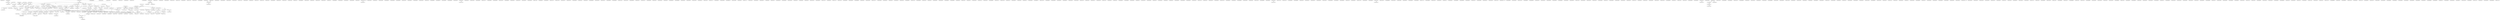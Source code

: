 strict digraph G {
  1 [ label="Routine: F53C : F540" ];
  2 [ label="Routine: E40F : E41F" ];
  3 [ label="Routine: E2A2 : E2DC" ];
  4 [ label="Routine: E2FB : E3F9" ];
  5 [ label="Routine: A9C5 : AA04" ];
  6 [ label="Routine: A7C9 : A7D7" ];
  7 [ label="Routine: A8C8 : A8E0" ];
  8 [ label="Unknown: B99F : B99E" ];
  9 [ label="Unknown: 68D7 : 68D6" ];
  10 [ label="Routine: ACF8 : ACFB" ];
  11 [ label="Routine: CAC9 : CACD" ];
  12 [ label="Routine: C452 : C464" ];
  13 [ label="Unknown: 6920 : 691F" ];
  14 [ label="Routine: A387 : A38B" ];
  15 [ label="Unknown: B2E5 : B2E6" ];
  16 [ label="Routine: B99F : BA5C" ];
  17 [ label="Routine: B984 : B998" ];
  18 [ label="Routine: BA60 : BA6B" ];
  19 [ label="Routine: BAC3 : BAF6" ];
  20 [ label="Unknown: A103 : A107" ];
  21 [ label="Routine: A96F : A9B6" ];
  22 [ label="Unknown: F43D : F4B6" ];
  23 [ label="Unknown: C47A : C47A" ];
  24 [ label="Routine: C672 : C685" ];
  25 [ label="Routine: E44E : E46F" ];
  26 [ label="Routine: E555 : E55E" ];
  27 [ label="Unknown: F08F : F090" ];
  28 [ label="Routine: C467 : C469" ];
  29 [ label="Unknown: C78B : C78A" ];
  30 [ label="Unknown: AB89 : AB9F" ];
  31 [ label="Routine: BCAA : BCDD" ];
  32 [ label="Routine: BC02 : BC7A" ];
  33 [ label="Routine: 7D26 : 7D98" ];
  34 [ label="Routine: A10B : A12E" ];
  35 [ label="Routine: 9D7B : 9DD4" ];
  36 [ label="null" ];
  37 [ label="Unknown: A84D : A84C" ];
  38 [ label="Routine: A8A2 : A8C7" ];
  39 [ label="Routine: B2E7 : B32C" ];
  40 [ label="Routine: A8F4 : A91E" ];
  41 [ label="Unknown: C9DA : C9D9" ];
  42 [ label="Unknown: C42B : C42B" ];
  43 [ label="Routine: AA8D : AAB1" ];
  44 [ label="Routine: A819 : A84C" ];
  45 [ label="Unknown: 7CE9 : 7CE8" ];
  46 [ label="Routine: C7B0 : C7B8" ];
  47 [ label="Unknown: F51F : F51E" ];
  48 [ label="Routine: AFFE : B009" ];
  49 [ label="Routine: C425 : C42A" ];
  50 [ label="Routine: 69C9 : 69DB" ];
  51 [ label="Routine: 6936 : 694D" ];
  52 [ label="Routine: C5D3 : C5F1" ];
  53 [ label="Routine: 9F7D : 9F80" ];
  54 [ label="Routine: F28E : F2AC" ];
  55 [ label="Routine: A09E : A0AF" ];
  56 [ label="Routine: C518 : C54D" ];
  57 [ label="Routine: AFC4 : AFFB" ];
  58 [ label="Routine: B14C : B192" ];
  59 [ label="Routine: C48E : C4C9" ];
  60 [ label="Routine: E420 : E44D" ];
  61 [ label="Routine: F41C : F427" ];
  62 [ label="Routine: F271 : F279" ];
  63 [ label="Routine: A3BB : A3CF" ];
  64 [ label="Routine: A33F : A350" ];
  65 [ label="Routine: C651 : C663" ];
  66 [ label="Routine: A3DF : A3F2" ];
  67 [ label="Unknown: AC69 : AC68" ];
  68 [ label="Unknown: B677 : B676" ];
  69 [ label="Unknown: B71B : B71A" ];
  70 [ label="Routine: B88A : B88E" ];
  71 [ label="Routine: A91F : A93A" ];
  72 [ label="Routine: A9A0 : A9AC" ];
  73 [ label="Routine: B0F2 : B0F7" ];
  74 [ label="Unknown: E3FA : E40E" ];
  75 [ label="Routine: C6AE : C6C1" ];
  76 [ label="Routine: C7B9 : C7C3" ];
  77 [ label="Routine: CCFB : CD1A" ];
  78 [ label="Unknown: A1C3 : A1E6" ];
  79 [ label="Routine: B860 : B865" ];
  80 [ label="Unknown: C947 : C952" ];
  81 [ label="Unknown: CB13 : CB22" ];
  82 [ label="Routine: 6B0F : 6B11" ];
  83 [ label="Unknown: B689 : B68A" ];
  84 [ label="Unknown: C54E : C54D" ];
  85 [ label="Unknown: BC00 : BC01" ];
  86 [ label="Unknown: C6A0 : C69F" ];
  87 [ label="Routine: C8B1 : C8E3" ];
  88 [ label="Routine: C8F1 : C924" ];
  89 [ label="Routine: CCCD : CCD6" ];
  90 [ label="Routine: C953 : C956" ];
  91 [ label="Routine: F4FF : F501" ];
  92 [ label="Routine: F502 : F53A" ];
  93 [ label="Unknown: CB79 : CB78" ];
  94 [ label="Unknown: F502 : F501" ];
  95 [ label="Unknown: F541 : FFFF" ];
  96 [ label="Unknown: E2DD : E2E2" ];
  97 [ label="Unknown: C68F : C68E" ];
  98 [ label="Unknown: B64F : B64E" ];
  99 [ label="Unknown: C651 : C650" ];
  100 [ label="Unknown: 9E15 : 9E21" ];
  101 [ label="Unknown: CB50 : CB60" ];
  102 [ label="Unknown: A7D8 : A7D8" ];
  103 [ label="Routine: C882 : C888" ];
  104 [ label="Routine: B79B : B813" ];
  105 [ label="Routine: B75A : B799" ];
  106 [ label="Routine: B814 : B818" ];
  107 [ label="Unknown: B999 : B998" ];
  108 [ label="Unknown: DBF5 : DC37" ];
  109 [ label="Unknown: C5A8 : C5B5" ];
  110 [ label="Routine: B71B : B759" ];
  111 [ label="Routine: ABA0 : AC0E" ];
  112 [ label="Routine: 68A2 : 692C" ];
  113 [ label="Unknown: BA6C : BA6B" ];
  114 [ label="Unknown: C8E4 : C8F0" ];
  115 [ label="Routine: A007 : A02B" ];
  116 [ label="Routine: 9F93 : 9FB3" ];
  117 [ label="Routine: BCEC : BCED" ];
  118 [ label="Unknown: A47F : A488" ];
  119 [ label="Unknown: C596 : C59B" ];
  120 [ label="Unknown: C671 : C671" ];
  121 [ label="Routine: 6B64 : 6B78" ];
  122 [ label="Routine: 6B3B : 6B63" ];
  123 [ label="Routine: F4B7 : F4CC" ];
  124 [ label="Routine: A035 : A046" ];
  125 [ label="Unknown: B885 : B889" ];
  126 [ label="Unknown: 69DC : 69DB" ];
  127 [ label="Routine: BB11 : BB24" ];
  128 [ label="Routine: BAF7 : BB0B" ];
  129 [ label="Routine: BB2E : BB58" ];
  130 [ label="Unknown: C739 : C76D" ];
  131 [ label="Unknown: 6AA5 : 6AA5" ];
  132 [ label="Unknown: E49C : E4A7" ];
  133 [ label="Unknown: C957 : C978" ];
  134 [ label="Unknown: B75A : B759" ];
  135 [ label="Unknown: 6A0C : 6A0B" ];
  136 [ label="Routine: B677 : B688" ];
  137 [ label="Routine: E531 : E554" ];
  138 [ label="Routine: C5FC : C62C" ];
  139 [ label="Routine: 9F21 : 9F5F" ];
  140 [ label="Routine: C779 : C78A" ];
  141 [ label="Routine: C79A : C7AA" ];
  142 [ label="Routine: CAF8 : CB12" ];
  143 [ label="Routine: CB23 : CB32" ];
  144 [ label="Routine: AAEB : AAFB" ];
  145 [ label="Unknown: 69A0 : 69C8" ];
  146 [ label="Routine: C42C : C44F" ];
  147 [ label="Unknown: 7CF7 : 7CF8" ];
  148 [ label="Routine: CB46 : CB4F" ];
  149 [ label="Routine: CB61 : CB74" ];
  150 [ label="Unknown: F1C6 : F270" ];
  151 [ label="Routine: C7C6 : C7E5" ];
  152 [ label="Unknown: 9F7C : 9F7C" ];
  153 [ label="Unknown: B00A : B00B" ];
  154 [ label="Routine: B2AC : B2E4" ];
  155 [ label="Routine: BC9F : BCA9" ];
  156 [ label="Unknown: BCAA : BCA9" ];
  157 [ label="Routine: BC93 : BC9E" ];
  158 [ label="Unknown: C7B9 : C7B8" ];
  159 [ label="Unknown: C450 : C451" ];
  160 [ label="Unknown: 9F60 : 9F6A" ];
  161 [ label="Unknown: AAFC : AAFE" ];
  162 [ label="Routine: 7C26 : 7C53" ];
  163 [ label="Routine: CD31 : CD64" ];
  164 [ label="Routine: 7CBE : 7CF6" ];
  165 [ label="Routine: B916 : B939" ];
  166 [ label="Routine: B866 : B884" ];
  167 [ label="Unknown: CA11 : CA10" ];
  168 [ label="Routine: B295 : B29E" ];
  169 [ label="Routine: A0F9 : A102" ];
  170 [ label="Routine: 6A35 : 6A42" ];
  171 [ label="Unknown: 7D54 : 7D53" ];
  172 [ label="Unknown: BC9F : BC9E" ];
  173 [ label="Routine: DBDC : DBE7" ];
  174 [ label="Routine: BB5E : BB83" ];
  175 [ label="Routine: BB8D : BBEB" ];
  176 [ label="Routine: BBF7 : BBFF" ];
  177 [ label="Unknown: C518 : C517" ];
  178 [ label="Routine: EEE8 : EF30" ];
  179 [ label="Routine: EED3 : EEE6" ];
  180 [ label="Unknown: 6B64 : 6B63" ];
  181 [ label="Routine: C688 : C68E" ];
  182 [ label="Routine: 6A0C : 6A24" ];
  183 [ label="Routine: C892 : C8A3" ];
  184 [ label="Unknown: C6D2 : C6D1" ];
  185 [ label="Routine: AB6B : AB79" ];
  186 [ label="Routine: AC69 : ACA9" ];
  187 [ label="Routine: A93C : A96D" ];
  188 [ label="Unknown: BB0C : BB10" ];
  189 [ label="Unknown: ACBE : ACBD" ];
  190 [ label="Routine: C54E : C595" ];
  191 [ label="Unknown: 6A43 : 6A43" ];
  192 [ label="Routine: ACAA : ACBD" ];
  193 [ label="Routine: ACFC : AD20" ];
  194 [ label="Unknown: F085 : F086" ];
  195 [ label="Unknown: C4F4 : C4F5" ];
  196 [ label="Unknown: A3F3 : A478" ];
  197 [ label="Routine: BC7B : BC92" ];
  198 [ label="Routine: C76E : C778" ];
  199 [ label="Unknown: CA68 : CA67" ];
  200 [ label="Unknown: C6F2 : C6FE" ];
  201 [ label="Unknown: BCEE : C41B" ];
  202 [ label="Unknown: C97D : C9B9" ];
  203 [ label="Routine: C664 : C670" ];
  204 [ label="Routine: CB79 : CB91" ];
  205 [ label="Routine: AB84 : AB88" ];
  206 [ label="Routine: B071 : B077" ];
  207 [ label="Routine: DC38 : DC3D" ];
  208 [ label="Unknown: 68C3 : 68C2" ];
  209 [ label="Routine: F17D : F1C5" ];
  210 [ label="Routine: A489 : A4A8" ];
  211 [ label="Routine: 68F4 : 691F" ];
  212 [ label="Routine: C6D2 : C6F1" ];
  213 [ label="Routine: C6FF : C70C" ];
  214 [ label="Routine: ACE3 : ACF7" ];
  215 [ label="Unknown: F09A : F17C" ];
  216 [ label="Routine: 6A5A : 6AA4" ];
  217 [ label="Routine: CAB6 : CAC7" ];
  218 [ label="Routine: A02F : A034" ];
  219 [ label="Unknown: CB92 : CCCC" ];
  220 [ label="Unknown: A0E0 : A0DF" ];
  221 [ label="Unknown: C48D : C48D" ];
  222 [ label="Routine: E4BB : E4CF" ];
  223 [ label="Routine: 6ADE : 6AEF" ];
  224 [ label="Routine: A8E1 : A8E6" ];
  225 [ label="Unknown: 7D83 : 7D82" ];
  226 [ label="Unknown: CD65 : CD64" ];
  227 [ label="Routine: 7D99 : 7DCC" ];
  228 [ label="Routine: B65A : B662" ];
  229 [ label="Routine: A289 : A2E1" ];
  230 [ label="Routine: 7BF2 : 7C25" ];
  231 [ label="Routine: E550 : E554" ];
  232 [ label="Routine: F091 : F099" ];
  233 [ label="Unknown: 6958 : 695A" ];
  234 [ label="Unknown: A8E1 : A8E0" ];
  235 [ label="Routine: B68B : B6BD" ];
  236 [ label="Routine: AF8F : AFFB" ];
  237 [ label="Unknown: BAAC : BAAE" ];
  238 [ label="Routine: 6B38 : 6B3A" ];
  239 [ label="Unknown: CAD7 : CAD8" ];
  240 [ label="Unknown: C473 : C472" ];
  241 [ label="Unknown: B193 : B1B9" ];
  242 [ label="Routine: C71F : C738" ];
  243 [ label="Unknown: C889 : C891" ];
  244 [ label="Routine: B033 : B053" ];
  245 [ label="Unknown: A4A9 : A7C8" ];
  246 [ label="Routine: B29F : B2AA" ];
  247 [ label="Unknown: E555 : E554" ];
  248 [ label="Routine: F4D2 : F4E5" ];
  249 [ label="Routine: F51F : F53A" ];
  250 [ label="Unknown: AFFC : AFFD" ];
  251 [ label="Routine: F4EB : F4FB" ];
  252 [ label="Routine: 6A05 : 6A24" ];
  253 [ label="Unknown: 6AF4 : 6AF3" ];
  254 [ label="Unknown: AFC4 : AFC3" ];
  255 [ label="Unknown: A09E : A09D" ];
  256 [ label="Unknown: B866 : B865" ];
  257 [ label="Routine: B999 : B99E" ];
  258 [ label="Routine: C41C : C423" ];
  259 [ label="Routine: 695B : 6969" ];
  260 [ label="Routine: E4D0 : E500" ];
  261 [ label="Routine: A1AA : A1B7" ];
  262 [ label="Unknown: F4CD : F4D1" ];
  263 [ label="Routine: C925 : C931" ];
  264 [ label="Routine: A38C : A393" ];
  265 [ label="Routine: CCDB : CCEA" ];
  266 [ label="Unknown: E55F : EED2" ];
  267 [ label="Routine: B63E : B64E" ];
  268 [ label="Routine: CD1B : CD21" ];
  269 [ label="Unknown: B107 : B14B" ];
  270 [ label="Routine: DC3E : DC40" ];
  271 [ label="Unknown: B0F2 : B0F1" ];
  272 [ label="Routine: C69B : C69F" ];
  273 [ label="Routine: 6978 : 699F" ];
  274 [ label="Routine: 6953 : 6957" ];
  275 [ label="Routine: C9BA : C9D1" ];
  276 [ label="Unknown: E44E : E44D" ];
  277 [ label="Unknown: EF9A : F074" ];
  278 [ label="Unknown: 7C46 : 7C45" ];
  279 [ label="Unknown: 9FEA : A006" ];
  280 [ label="Routine: DB9E : DBA4" ];
  281 [ label="Routine: B5CE : B604" ];
  282 [ label="Routine: AAB2 : AACF" ];
  283 [ label="Routine: 7D15 : 7D25" ];
  284 [ label="Routine: A0E0 : A0E5" ];
  285 [ label="Unknown: 9FB4 : 9FDD" ];
  286 [ label="Unknown: C686 : C687" ];
  287 [ label="Unknown: B605 : B604" ];
  288 [ label="Routine: A373 : A386" ];
  289 [ label="Routine: A3AA : A3B2" ];
  290 [ label="Unknown: B627 : B628" ];
  291 [ label="Unknown: C640 : C64B" ];
  292 [ label="Routine: C943 : C946" ];
  293 [ label="Routine: C5B6 : C5D2" ];
  294 [ label="Routine: A0DC : A0DF" ];
  295 [ label="Unknown: 6B12 : 6B11" ];
  296 [ label="Unknown: 6B79 : 7BCF" ];
  297 [ label="Routine: A108 : A10A" ];
  298 [ label="Routine: DBA6 : DBD4" ];
  299 [ label="Routine: 6AF0 : 6AF3" ];
  300 [ label="Unknown: B9D2 : B9D1" ];
  301 [ label="Routine: E471 : E49B" ];
  302 [ label="Unknown: 6AF0 : 6AEF" ];
  303 [ label="Unknown: 6A25 : 6A26" ];
  304 [ label="Routine: AAFF : AB10" ];
  305 [ label="Unknown: 7BE4 : 7BF1" ];
  306 [ label="Unknown: A1B8 : A1B8" ];
  307 [ label="Routine: B0FE : B106" ];
  308 [ label="Unknown: B025 : B024" ];
  309 [ label="Routine: AB39 : AB43" ];
  310 [ label="Routine: B93A : B982" ];
  311 [ label="Unknown: DC3E : DC3D" ];
  312 [ label="Unknown: CA89 : CAB5" ];
  313 [ label="Unknown: CB33 : CB45" ];
  314 [ label="Unknown: C932 : C942" ];
  315 [ label="Routine: F432 : F43C" ];
  316 [ label="Routine: B0FC : B0FD" ];
  317 [ label="Unknown: B612 : B613" ];
  318 [ label="Unknown: 692D : 6935" ];
  319 [ label="Unknown: C70D : C71E" ];
  320 [ label="Unknown: AAD0 : AAD1" ];
  321 [ label="Routine: BAA3 : BAAB" ];
  322 [ label="Unknown: DBA5 : DBA5" ];
  323 [ label="Unknown: C9D2 : C9D6" ];
  324 [ label="Routine: AAD2 : AAEA" ];
  325 [ label="Unknown: A071 : A094" ];
  326 [ label="Unknown: A96E : A96E" ];
  327 [ label="Unknown: AA05 : AA8C" ];
  328 [ label="Routine: AC10 : AC52" ];
  329 [ label="Routine: AC53 : AC68" ];
  330 [ label="Routine: 7CF9 : 7CFB" ];
  331 [ label="Unknown: 7CFC : 7D14" ];
  332 [ label="Unknown: 694E : 6952" ];
  333 [ label="Routine: A1E7 : A1EF" ];
  334 [ label="Routine: A1B9 : A1C2" ];
  335 [ label="Unknown: ABF9 : ABF8" ];
  336 [ label="Routine: B1C7 : B1D3" ];
  337 [ label="Routine: E4A8 : E4B6" ];
  338 [ label="Unknown: C925 : C924" ];
  339 [ label="Unknown: F2AD : F41B" ];
  340 [ label="Routine: B89C : B90E" ];
  341 [ label="Routine: B83B : B84A" ];
  342 [ label="Unknown: E4D0 : E4CF" ];
  343 [ label="Unknown: C4CF : C4D7" ];
  344 [ label="Unknown: 9DCF : 9DCE" ];
  345 [ label="Unknown: C69A : C69A" ];
  346 [ label="Unknown: C6AE : C6AD" ];
  347 [ label="Routine: 9DE5 : 9DEC" ];
  348 [ label="Routine: AD21 : AD28" ];
  349 [ label="Unknown: BC93 : BC92" ];
  350 [ label="Unknown: C7C4 : C7C5" ];
  351 [ label="Unknown: B32D : B5CD" ];
  352 [ label="Unknown: B983 : B983" ];
  353 [ label="Routine: 69DC : 6A04" ];
  354 [ label="Routine: 6A44 : 6A56" ];
  355 [ label="Routine: ACBE : ACE2" ];
  356 [ label="Unknown: 7D26 : 7D25" ];
  357 [ label="Unknown: BBEC : BBF6" ];
  358 [ label="Unknown: 7DCD : 9D7A" ];
  359 [ label="Unknown: 6A57 : 6A59" ];
  360 [ label="Unknown: 9F49 : 9F48" ];
  361 [ label="Unknown: ACE3 : ACE2" ];
  362 [ label="Unknown: AD29 : AF8E" ];
  363 [ label="Routine: C473 : C479" ];
  364 [ label="Routine: 9E07 : 9E14" ];
  365 [ label="Routine: C6A0 : C6AD" ];
  366 [ label="Routine: C47B : C485" ];
  367 [ label="Routine: A095 : A09D" ];
  368 [ label="Routine: A1A0 : A1A8" ];
  369 [ label="Unknown: CD6A : DB9D" ];
  370 [ label="Unknown: AD21 : AD20" ];
  371 [ label="Unknown: B054 : B070" ];
  372 [ label="Routine: A05D : A070" ];
  373 [ label="Unknown: A8C8 : A8C7" ];
  374 [ label="Unknown: 6AFF : 6AFF" ];
  375 [ label="Unknown: B88F : B89B" ];
  376 [ label="Unknown: BAC3 : BAC2" ];
  377 [ label="Unknown: A351 : A372" ];
  378 [ label="Unknown: A3D0 : A3DE" ];
  379 [ label="Unknown: BC7B : BC7A" ];
  380 [ label="Unknown: A387 : A386" ];
  381 [ label="Routine: C4CC : C4CE" ];
  382 [ label="Routine: A0B0 : A0D1" ];
  383 [ label="Unknown: B84B : B85F" ];
  384 [ label="Unknown: CA30 : CA3D" ];
  385 [ label="Unknown: 7C26 : 7C25" ];
  386 [ label="Unknown: B93A : B939" ];
  387 [ label="Unknown: 9DED : 9E06" ];
  388 [ label="Unknown: CB75 : CB74" ];
  389 [ label="Unknown: A10B : A10A" ];
  390 [ label="Unknown: F4FF : F4FE" ];
  391 [ label="Unknown: F4E6 : F4EA" ];
  392 [ label="Unknown: BB25 : BB2D" ];
  393 [ label="Unknown: A394 : A3A9" ];
  394 [ label="Unknown: C9F5 : C9F4" ];
  395 [ label="Routine: 7BD0 : 7BE3" ];
  396 [ label="Unknown: CAC8 : CAC8" ];
  397 [ label="Unknown: A12F : A19F" ];
  398 [ label="Unknown: AB11 : AB10" ];
  399 [ label="Unknown: A2E2 : A33E" ];
  400 [ label="Routine: B00C : B024" ];
  401 [ label="Unknown: AB7A : AB83" ];
  402 [ label="Unknown: E4B7 : E4BA" ];
  403 [ label="Unknown: A0C9 : A0C8" ];
  404 [ label="Unknown: E501 : E502" ];
  405 [ label="Routine: C7EA : C7F8" ];
  406 [ label="Routine: AB2A : AB30" ];
  407 [ label="Unknown: B814 : B813" ];
  408 [ label="Unknown: A8E7 : A8F3" ];
  409 [ label="Routine: C4D8 : C4F3" ];
  410 [ label="Unknown: C79A : C799" ];
  411 [ label="Unknown: DC41 : E2A1" ];
  412 [ label="Unknown: B0FE : B0FD" ];
  413 [ label="Routine: B0B9 : B0F1" ];
  414 [ label="Routine: C64C : C650" ];
  415 [ label="Routine: A7D9 : A809" ];
  416 [ label="Unknown: B29F : B29E" ];
  417 [ label="Unknown: AAB2 : AAB1" ];
  418 [ label="Routine: F075 : F07F" ];
  419 [ label="Routine: 9E22 : 9E2F" ];
  420 [ label="Unknown: BAF7 : BAF6" ];
  421 [ label="Routine: BA6C : BA78" ];
  422 [ label="Routine: BA7E : BA8A" ];
  423 [ label="Routine: BAB9 : BAC2" ];
  424 [ label="Unknown: A047 : A05C" ];
  425 [ label="Routine: CA3E : CA88" ];
  426 [ label="Routine: C9DA : C9F4" ];
  427 [ label="Routine: CB75 : CB78" ];
  428 [ label="Routine: C9F5 : CA2F" ];
  429 [ label="Routine: CA68 : CA88" ];
  430 [ label="Unknown: B0F8 : B0FB" ];
  431 [ label="Unknown: 6AB5 : 6AB4" ];
  432 [ label="Unknown: E470 : E470" ];
  433 [ label="Unknown: BAD9 : BAD8" ];
  434 [ label="Unknown: F080 : F081" ];
  435 [ label="Unknown: 0000 : 68A1" ];
  436 [ label="Unknown: A9B7 : A9C4" ];
  437 [ label="Unknown: AB31 : AB38" ];
  438 [ label="Unknown: BCDE : BCEB" ];
  439 [ label="Unknown: F510 : F50F" ];
  440 [ label="Unknown: A9A0 : A99F" ];
  441 [ label="Unknown: 7C54 : 7CBD" ];
  442 [ label="Unknown: 6A05 : 6A04" ];
  443 [ label="Unknown: CD22 : CD30" ];
  444 [ label="Unknown: A8A2 : A8A1" ];
  445 [ label="Routine: AB5A : AB65" ];
  446 [ label="Unknown: B663 : B662" ];
  447 [ label="Unknown: ACF8 : ACF7" ];
  448 [ label="Unknown: C424 : C424" ];
  449 [ label="Unknown: A0D2 : A0DB" ];
  450 [ label="Routine: 6AA6 : 6ADD" ];
  451 [ label="Routine: B1BA : B1C6" ];
  452 [ label="Unknown: A38C : A38B" ];
  453 [ label="Unknown: CCEB : CCFA" ];
  454 [ label="Unknown: A80A : A818" ];
  455 [ label="Unknown: CCD7 : CCDA" ];
  456 [ label="Unknown: DBE8 : DBE7" ];
  457 [ label="Unknown: C7B0 : C7AF" ];
  458 [ label="Routine: 6B00 : 6B0D" ];
  459 [ label="Routine: B64F : B659" ];
  460 [ label="Routine: F082 : F084" ];
  461 [ label="Routine: CD65 : CD69" ];
  462 [ label="Routine: BAD9 : BAF6" ];
  463 [ label="Unknown: BA79 : BA7D" ];
  464 [ label="Routine: B605 : B611" ];
  465 [ label="Unknown: A02C : A02E" ];
  466 [ label="Unknown: BA5D : BA5F" ];
  467 [ label="Routine: E2E3 : E2F4" ];
  468 [ label="Unknown: AC53 : AC52" ];
  469 [ label="Unknown: 68F4 : 68F3" ];
  470 [ label="Unknown: A0B0 : A0AF" ];
  471 [ label="Unknown: AB44 : AB59" ];
  472 [ label="Unknown: EF31 : EF30" ];
  473 [ label="Unknown: A1A9 : A1A9" ];
  474 [ label="Routine: A479 : A47E" ];
  475 [ label="Routine: CAD9 : CAF7" ];
  476 [ label="Unknown: C7E6 : C7E9" ];
  477 [ label="Unknown: 9F81 : 9F92" ];
  478 [ label="Routine: 6A27 : 6A34" ];
  479 [ label="Routine: BA8B : BAA2" ];
  480 [ label="Unknown: C6C2 : C6C4" ];
  481 [ label="Unknown: 7D99 : 7D98" ];
  482 [ label="Unknown: E420 : E41F" ];
  483 [ label="Unknown: A035 : A034" ];
  484 [ label="Routine: C6C5 : C6D1" ];
  485 [ label="Routine: C68F : C699" ];
  486 [ label="Unknown: 9E30 : 9F20" ];
  487 [ label="Unknown: C7F9 : C881" ];
  488 [ label="Unknown: A1F0 : A288" ];
  489 [ label="Routine: C46A : C472" ];
  490 [ label="Routine: C979 : C97C" ];
  491 [ label="Routine: F08C : F08E" ];
  492 [ label="Unknown: A93B : A93B" ];
  493 [ label="Unknown: F27A : F28D" ];
  494 [ label="Routine: AB11 : AB29" ];
  495 [ label="Unknown: B2AB : B2AB" ];
  496 [ label="Unknown: C918 : C917" ];
  497 [ label="Unknown: AAEB : AAEA" ];
  498 [ label="Routine: C62D : C63F" ];
  499 [ label="Routine: F4FC : F4FE" ];
  500 [ label="Unknown: 6B0E : 6B0E" ];
  501 [ label="Unknown: B819 : B83A" ];
  502 [ label="Routine: DBE8 : DBF4" ];
  503 [ label="Unknown: C8A4 : C8B0" ];
  504 [ label="Unknown: F428 : F431" ];
  505 [ label="Unknown: C486 : C486" ];
  506 [ label="Unknown: AB66 : AB6A" ];
  507 [ label="Routine: B614 : B626" ];
  508 [ label="Unknown: E550 : E54F" ];
  509 [ label="Unknown: 6B3B : 6B3A" ];
  510 [ label="Routine: 9FDE : 9FE9" ];
  511 [ label="Unknown: A91F : A91E" ];
  512 [ label="Unknown: C664 : C663" ];
  513 [ label="Unknown: CACE : CACF" ];
  514 [ label="Routine: 9F6B : 9F7B" ];
  515 [ label="Unknown: BB84 : BB8C" ];
  516 [ label="Unknown: C46A : C469" ];
  517 [ label="Unknown: CD1B : CD1A" ];
  518 [ label="Unknown: C5F2 : C5FB" ];
  519 [ label="Unknown: C465 : C466" ];
  520 [ label="Routine: CAD0 : CAD6" ];
  521 [ label="Unknown: E526 : E530" ];
  522 [ label="Unknown: DBD5 : DBDB" ];
  523 [ label="Routine: BAAF : BAB8" ];
  524 [ label="Routine: E503 : E525" ];
  525 [ label="Unknown: F4FC : F4FB" ];
  526 [ label="Unknown: ACFC : ACFB" ];
  527 [ label="Unknown: A3B3 : A3BA" ];
  528 [ label="Unknown: A0E6 : A0F8" ];
  529 [ label="Unknown: B1D4 : B294" ];
  530 [ label="Routine: C7AB : C7AF" ];
  531 [ label="Routine: C4F6 : C517" ];
  532 [ label="Routine: 6AF4 : 6AFE" ];
  533 [ label="Unknown: B65A : B659" ];
  534 [ label="Unknown: C7AB : C7AA" ];
  535 [ label="Unknown: C62D : C62C" ];
  536 [ label="Unknown: AB2A : AB29" ];
  537 [ label="Unknown: 6ADE : 6ADD" ];
  538 [ label="Routine: EF31 : EF99" ];
  539 [ label="Unknown: B79A : B79A" ];
  540 [ label="Routine: 6B12 : 6B37" ];
  541 [ label="Unknown: CAF8 : CAF7" ];
  542 [ label="Routine: C9D7 : C9D9" ];
  543 [ label="Unknown: B031 : B032" ];
  544 [ label="Routine: A84D : A8A1" ];
  545 [ label="Routine: A9AD : A9B6" ];
  546 [ label="Unknown: C779 : C778" ];
  547 [ label="Unknown: B6BE : B6BD" ];
  548 [ label="Routine: B629 : B63B" ];
  549 [ label="Unknown: BB59 : BB5D" ];
  550 [ label="Unknown: B1C7 : B1C6" ];
  551 [ label="Unknown: 6A35 : 6A34" ];
  552 [ label="Routine: F087 : F089" ];
  553 [ label="Unknown: 6B38 : 6B37" ];
  554 [ label="Routine: B025 : B030" ];
  555 [ label="Unknown: B078 : B0B8" ];
  556 [ label="Unknown: F08A : F08B" ];
  557 [ label="Routine: C59C : C5A7" ];
  558 [ label="Unknown: BA8B : BA8A" ];
  559 [ label="Unknown: BAA3 : BAA2" ];
  560 [ label="Unknown: E2F5 : E2FA" ];
  561 [ label="Unknown: ACAA : ACA9" ];
  562 [ label="Unknown: 9DD5 : 9DE4" ];
  563 [ label="Routine: CA11 : CA2F" ];
  564 [ label="Unknown: F53B : F53B" ];
  565 [ label="Unknown: B90F : B915" ];
  566 [ label="Unknown: BAB9 : BAB8" ];
  567 [ label="Unknown: EEE7 : EEE7" ];
  568 [ label="Routine: B6BE : B71A" ];
  569 [ label="Unknown: B63C : B63D" ];
  570 [ label="Unknown: C5D3 : C5D2" ];
  571 [ label="Unknown: 696A : 6977" ];
  572 [ label="Unknown: C4CA : C4CB" ];
  573 [ label="Unknown: B6A8 : B6A7" ];
  574 [ label="Routine: C78B : C799" ];
  575 [ label="Routine: B663 : B676" ];
  576 [ label="Unknown: AC0F : AC0F" ];
  577 [ label="Unknown: A9AD : A9AC" ];
  578 [ label="Routine: C487 : C48C" ];
  3 -> 2 [ label="null" ];
  4 -> 2 [ label="null" ];
  5 -> 6 [ label="null" ];
  5 -> 7 [ label="null" ];
  17 -> 16 [ label="null" ];
  16 -> 18 [ label="null" ];
  16 -> 19 [ label="null" ];
  25 -> 26 [ label="null" ];
  32 -> 31 [ label="null" ];
  34 -> 33 [ label="null" ];
  35 -> 33 [ label="null" ];
  36 -> 36 [ label="null" ];
  33 -> 33 [ label="null" ];
  39 -> 38 [ label="null" ];
  38 -> 40 [ label="null" ];
  43 -> 6 [ label="null" ];
  43 -> 44 [ label="null" ];
  43 -> 7 [ label="null" ];
  51 -> 50 [ label="null" ];
  50 -> 52 [ label="null" ];
  35 -> 55 [ label="null" ];
  36 -> 57 [ label="null" ];
  56 -> 58 [ label="null" ];
  59 -> 26 [ label="null" ];
  39 -> 26 [ label="null" ];
  60 -> 26 [ label="null" ];
  62 -> 61 [ label="null" ];
  64 -> 63 [ label="null" ];
  63 -> 65 [ label="null" ];
  63 -> 66 [ label="null" ];
  70 -> 3 [ label="null" ];
  36 -> 72 [ label="null" ];
  75 -> 76 [ label="null" ];
  75 -> 77 [ label="null" ];
  87 -> 88 [ label="null" ];
  87 -> 89 [ label="null" ];
  92 -> 91 [ label="null" ];
  105 -> 104 [ label="null" ];
  104 -> 52 [ label="null" ];
  106 -> 104 [ label="null" ];
  39 -> 110 [ label="null" ];
  39 -> 6 [ label="null" ];
  39 -> 51 [ label="null" ];
  39 -> 111 [ label="null" ];
  112 -> 39 [ label="null" ];
  116 -> 115 [ label="null" ];
  121 -> 122 [ label="null" ];
  123 -> 62 [ label="null" ];
  123 -> 124 [ label="null" ];
  128 -> 127 [ label="null" ];
  127 -> 129 [ label="null" ];
  138 -> 137 [ label="null" ];
  139 -> 137 [ label="null" ];
  140 -> 141 [ label="null" ];
  142 -> 143 [ label="null" ];
  142 -> 112 [ label="null" ];
  142 -> 34 [ label="null" ];
  143 -> 65 [ label="null" ];
  143 -> 148 [ label="null" ];
  143 -> 149 [ label="null" ];
  148 -> 151 [ label="null" ];
  157 -> 32 [ label="null" ];
  89 -> 77 [ label="null" ];
  163 -> 162 [ label="null" ];
  105 -> 162 [ label="null" ];
  162 -> 164 [ label="null" ];
  166 -> 165 [ label="null" ];
  112 -> 168 [ label="null" ];
  112 -> 122 [ label="null" ];
  112 -> 110 [ label="null" ];
  112 -> 169 [ label="null" ];
  112 -> 111 [ label="null" ];
  112 -> 51 [ label="null" ];
  112 -> 170 [ label="null" ];
  129 -> 174 [ label="null" ];
  174 -> 175 [ label="null" ];
  176 -> 32 [ label="null" ];
  179 -> 178 [ label="null" ];
  36 -> 182 [ label="null" ];
  35 -> 183 [ label="null" ];
  111 -> 185 [ label="null" ];
  111 -> 186 [ label="null" ];
  190 -> 34 [ label="null" ];
  192 -> 193 [ label="null" ];
  129 -> 175 [ label="null" ];
  35 -> 175 [ label="null" ];
  175 -> 128 [ label="null" ];
  203 -> 204 [ label="null" ];
  209 -> 105 [ label="null" ];
  105 -> 163 [ label="null" ];
  105 -> 34 [ label="null" ];
  105 -> 210 [ label="null" ];
  36 -> 211 [ label="null" ];
  212 -> 65 [ label="null" ];
  212 -> 213 [ label="null" ];
  214 -> 193 [ label="null" ];
  65 -> 204 [ label="null" ];
  217 -> 204 [ label="null" ];
  229 -> 122 [ label="null" ];
  36 -> 231 [ label="null" ];
  35 -> 179 [ label="null" ];
  235 -> 236 [ label="null" ];
  235 -> 110 [ label="null" ];
  242 -> 141 [ label="null" ];
  36 -> 249 [ label="null" ];
  166 -> 60 [ label="null" ];
  259 -> 258 [ label="null" ];
  35 -> 258 [ label="null" ];
  264 -> 76 [ label="null" ];
  138 -> 76 [ label="null" ];
  236 -> 58 [ label="null" ];
  267 -> 236 [ label="null" ];
  51 -> 273 [ label="null" ];
  51 -> 51 [ label="null" ];
  51 -> 274 [ label="null" ];
  259 -> 280 [ label="null" ];
  259 -> 281 [ label="null" ];
  259 -> 282 [ label="null" ];
  274 -> 259 [ label="null" ];
  163 -> 283 [ label="null" ];
  163 -> 284 [ label="null" ];
  288 -> 264 [ label="null" ];
  264 -> 289 [ label="null" ];
  229 -> 64 [ label="null" ];
  35 -> 282 [ label="null" ];
  210 -> 110 [ label="null" ];
  273 -> 110 [ label="null" ];
  293 -> 110 [ label="null" ];
  301 -> 128 [ label="null" ];
  329 -> 328 [ label="null" ];
  213 -> 242 [ label="null" ];
  334 -> 333 [ label="null" ];
  333 -> 283 [ label="null" ];
  58 -> 336 [ label="null" ];
  166 -> 340 [ label="null" ];
  166 -> 341 [ label="null" ];
  35 -> 166 [ label="null" ];
  289 -> 66 [ label="null" ];
  92 -> 92 [ label="null" ];
  35 -> 347 [ label="null" ];
  229 -> 288 [ label="null" ];
  229 -> 170 [ label="null" ];
  354 -> 353 [ label="null" ];
  355 -> 193 [ label="null" ];
  35 -> 364 [ label="null" ];
  35 -> 139 [ label="null" ];
  35 -> 365 [ label="null" ];
  35 -> 366 [ label="null" ];
  35 -> 280 [ label="null" ];
  35 -> 281 [ label="null" ];
  35 -> 367 [ label="null" ];
  35 -> 124 [ label="null" ];
  35 -> 368 [ label="null" ];
  382 -> 382 [ label="null" ];
  186 -> 193 [ label="null" ];
  59 -> 409 [ label="null" ];
  419 -> 418 [ label="null" ];
  421 -> 422 [ label="null" ];
  423 -> 421 [ label="null" ];
  426 -> 425 [ label="null" ];
  425 -> 427 [ label="null" ];
  428 -> 425 [ label="null" ];
  425 -> 336 [ label="null" ];
  36 -> 429 [ label="null" ];
  281 -> 459 [ label="null" ];
  36 -> 462 [ label="null" ];
  474 -> 170 [ label="null" ];
  475 -> 475 [ label="null" ];
  170 -> 478 [ label="null" ];
  479 -> 423 [ label="null" ];
  489 -> 409 [ label="null" ];
  36 -> 427 [ label="null" ];
  340 -> 502 [ label="null" ];
  428 -> 336 [ label="null" ];
  479 -> 523 [ label="null" ];
  531 -> 336 [ label="null" ];
  36 -> 545 [ label="null" ];
  557 -> 65 [ label="null" ];
  36 -> 563 [ label="null" ];
}
